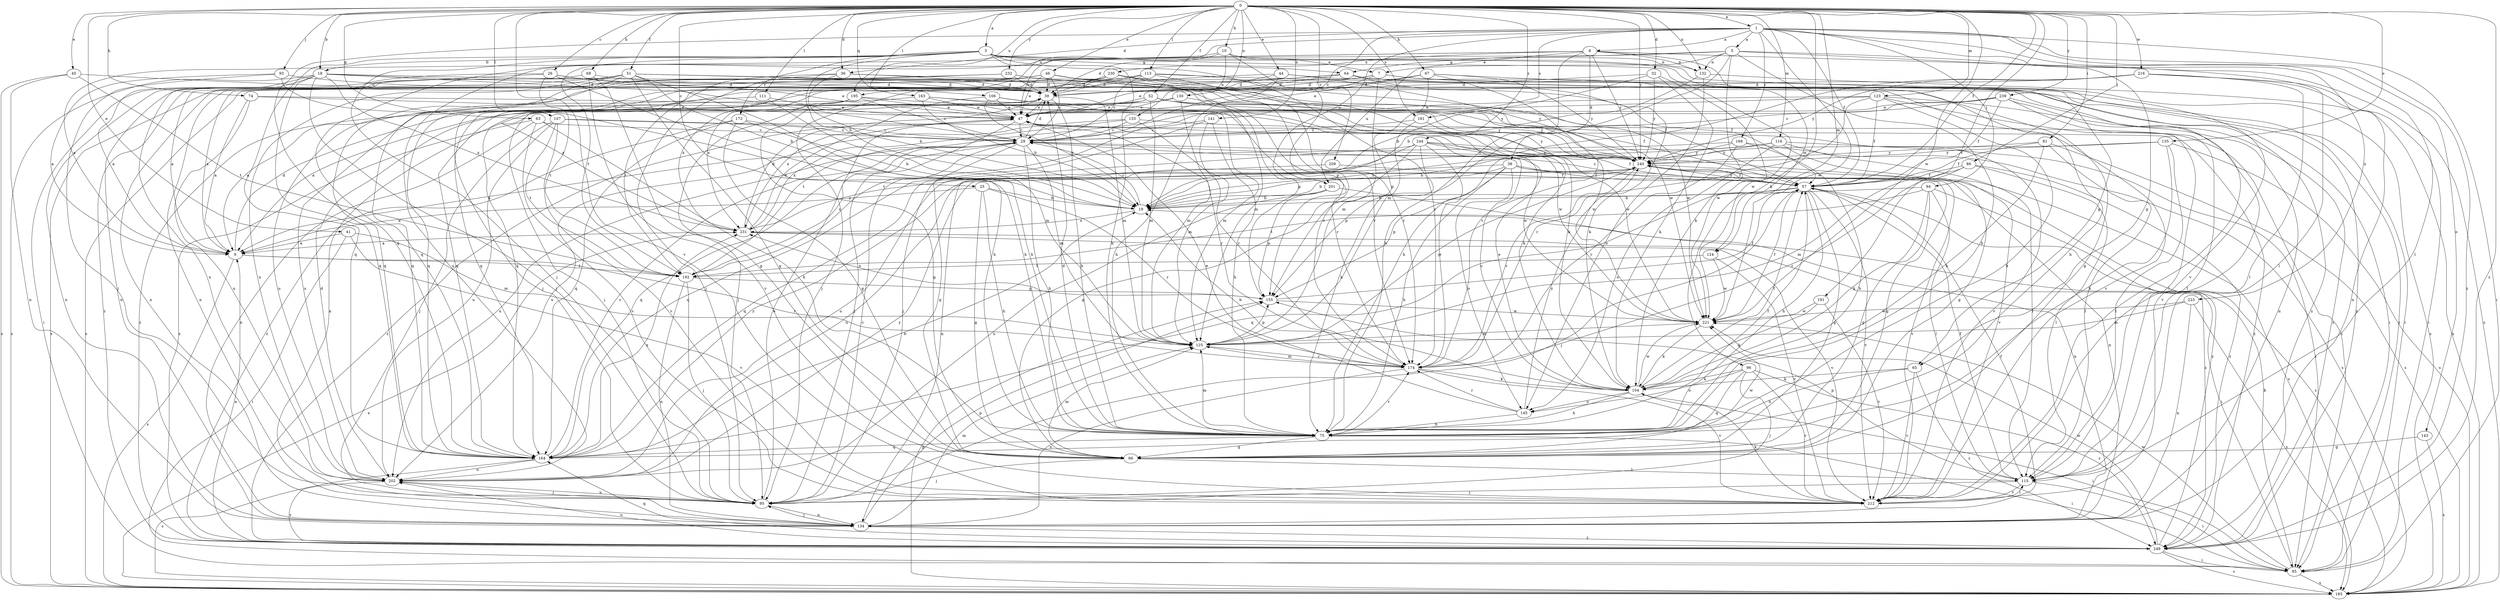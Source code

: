 strict digraph  {
0;
1;
3;
5;
6;
7;
9;
10;
18;
19;
25;
26;
29;
32;
36;
38;
39;
41;
44;
45;
46;
47;
51;
52;
57;
63;
64;
65;
66;
67;
68;
74;
75;
81;
85;
86;
93;
94;
95;
96;
104;
106;
107;
111;
113;
115;
116;
123;
124;
125;
130;
132;
133;
134;
135;
141;
143;
145;
155;
163;
164;
168;
172;
174;
181;
183;
191;
192;
195;
201;
202;
209;
212;
216;
221;
223;
230;
231;
232;
239;
240;
244;
249;
0 -> 1  [label=a];
0 -> 3  [label=a];
0 -> 10  [label=b];
0 -> 18  [label=b];
0 -> 25  [label=c];
0 -> 26  [label=c];
0 -> 32  [label=d];
0 -> 36  [label=d];
0 -> 41  [label=e];
0 -> 44  [label=e];
0 -> 45  [label=e];
0 -> 46  [label=e];
0 -> 51  [label=f];
0 -> 52  [label=f];
0 -> 57  [label=f];
0 -> 63  [label=g];
0 -> 67  [label=h];
0 -> 68  [label=h];
0 -> 74  [label=h];
0 -> 81  [label=i];
0 -> 86  [label=j];
0 -> 93  [label=j];
0 -> 96  [label=k];
0 -> 106  [label=l];
0 -> 107  [label=l];
0 -> 111  [label=l];
0 -> 113  [label=l];
0 -> 116  [label=m];
0 -> 123  [label=m];
0 -> 124  [label=m];
0 -> 130  [label=n];
0 -> 132  [label=n];
0 -> 135  [label=o];
0 -> 141  [label=o];
0 -> 163  [label=q];
0 -> 181  [label=s];
0 -> 191  [label=t];
0 -> 195  [label=u];
0 -> 209  [label=v];
0 -> 212  [label=v];
0 -> 216  [label=w];
0 -> 221  [label=w];
0 -> 232  [label=y];
0 -> 239  [label=y];
0 -> 240  [label=y];
0 -> 244  [label=z];
0 -> 249  [label=z];
1 -> 5  [label=a];
1 -> 6  [label=a];
1 -> 29  [label=c];
1 -> 36  [label=d];
1 -> 57  [label=f];
1 -> 85  [label=i];
1 -> 94  [label=j];
1 -> 115  [label=l];
1 -> 143  [label=o];
1 -> 164  [label=q];
1 -> 168  [label=r];
1 -> 181  [label=s];
1 -> 195  [label=u];
1 -> 201  [label=u];
1 -> 221  [label=w];
1 -> 223  [label=x];
1 -> 249  [label=z];
3 -> 18  [label=b];
3 -> 19  [label=b];
3 -> 64  [label=g];
3 -> 75  [label=h];
3 -> 95  [label=j];
3 -> 124  [label=m];
3 -> 164  [label=q];
3 -> 172  [label=r];
3 -> 174  [label=r];
3 -> 192  [label=t];
3 -> 212  [label=v];
3 -> 221  [label=w];
5 -> 64  [label=g];
5 -> 65  [label=g];
5 -> 75  [label=h];
5 -> 104  [label=k];
5 -> 115  [label=l];
5 -> 125  [label=m];
5 -> 132  [label=n];
5 -> 201  [label=u];
5 -> 202  [label=u];
6 -> 7  [label=a];
6 -> 38  [label=d];
6 -> 47  [label=e];
6 -> 65  [label=g];
6 -> 75  [label=h];
6 -> 132  [label=n];
6 -> 164  [label=q];
6 -> 183  [label=s];
6 -> 230  [label=x];
6 -> 240  [label=y];
7 -> 39  [label=d];
7 -> 47  [label=e];
7 -> 85  [label=i];
7 -> 125  [label=m];
7 -> 183  [label=s];
7 -> 231  [label=x];
9 -> 39  [label=d];
9 -> 174  [label=r];
9 -> 183  [label=s];
9 -> 192  [label=t];
10 -> 7  [label=a];
10 -> 9  [label=a];
10 -> 39  [label=d];
10 -> 132  [label=n];
10 -> 133  [label=n];
10 -> 155  [label=p];
18 -> 9  [label=a];
18 -> 29  [label=c];
18 -> 39  [label=d];
18 -> 95  [label=j];
18 -> 164  [label=q];
18 -> 183  [label=s];
18 -> 202  [label=u];
18 -> 212  [label=v];
18 -> 231  [label=x];
19 -> 29  [label=c];
19 -> 231  [label=x];
25 -> 9  [label=a];
25 -> 19  [label=b];
25 -> 66  [label=g];
25 -> 75  [label=h];
25 -> 174  [label=r];
26 -> 39  [label=d];
26 -> 47  [label=e];
26 -> 75  [label=h];
26 -> 85  [label=i];
26 -> 134  [label=n];
26 -> 192  [label=t];
29 -> 39  [label=d];
29 -> 66  [label=g];
29 -> 75  [label=h];
29 -> 125  [label=m];
29 -> 164  [label=q];
29 -> 202  [label=u];
29 -> 240  [label=y];
32 -> 19  [label=b];
32 -> 39  [label=d];
32 -> 104  [label=k];
32 -> 221  [label=w];
32 -> 240  [label=y];
36 -> 19  [label=b];
36 -> 39  [label=d];
36 -> 95  [label=j];
36 -> 192  [label=t];
36 -> 212  [label=v];
38 -> 19  [label=b];
38 -> 57  [label=f];
38 -> 66  [label=g];
38 -> 75  [label=h];
38 -> 145  [label=o];
38 -> 155  [label=p];
38 -> 202  [label=u];
38 -> 212  [label=v];
39 -> 47  [label=e];
39 -> 75  [label=h];
39 -> 125  [label=m];
41 -> 9  [label=a];
41 -> 85  [label=i];
41 -> 125  [label=m];
41 -> 212  [label=v];
44 -> 39  [label=d];
44 -> 75  [label=h];
44 -> 183  [label=s];
44 -> 240  [label=y];
44 -> 249  [label=z];
45 -> 39  [label=d];
45 -> 134  [label=n];
45 -> 183  [label=s];
45 -> 192  [label=t];
46 -> 29  [label=c];
46 -> 39  [label=d];
46 -> 47  [label=e];
46 -> 57  [label=f];
46 -> 104  [label=k];
46 -> 134  [label=n];
46 -> 164  [label=q];
46 -> 174  [label=r];
46 -> 183  [label=s];
47 -> 29  [label=c];
47 -> 95  [label=j];
47 -> 174  [label=r];
47 -> 212  [label=v];
47 -> 249  [label=z];
51 -> 9  [label=a];
51 -> 19  [label=b];
51 -> 39  [label=d];
51 -> 66  [label=g];
51 -> 75  [label=h];
51 -> 95  [label=j];
51 -> 155  [label=p];
51 -> 164  [label=q];
51 -> 174  [label=r];
51 -> 202  [label=u];
51 -> 249  [label=z];
52 -> 9  [label=a];
52 -> 47  [label=e];
52 -> 85  [label=i];
52 -> 95  [label=j];
52 -> 125  [label=m];
52 -> 221  [label=w];
52 -> 240  [label=y];
52 -> 249  [label=z];
57 -> 19  [label=b];
57 -> 29  [label=c];
57 -> 66  [label=g];
57 -> 75  [label=h];
57 -> 95  [label=j];
57 -> 164  [label=q];
57 -> 183  [label=s];
57 -> 212  [label=v];
57 -> 240  [label=y];
63 -> 29  [label=c];
63 -> 75  [label=h];
63 -> 134  [label=n];
63 -> 212  [label=v];
63 -> 249  [label=z];
64 -> 39  [label=d];
64 -> 66  [label=g];
64 -> 95  [label=j];
64 -> 104  [label=k];
64 -> 164  [label=q];
64 -> 249  [label=z];
65 -> 75  [label=h];
65 -> 104  [label=k];
65 -> 212  [label=v];
65 -> 249  [label=z];
66 -> 95  [label=j];
66 -> 115  [label=l];
66 -> 125  [label=m];
66 -> 221  [label=w];
67 -> 39  [label=d];
67 -> 47  [label=e];
67 -> 75  [label=h];
67 -> 155  [label=p];
67 -> 174  [label=r];
67 -> 240  [label=y];
68 -> 39  [label=d];
68 -> 66  [label=g];
68 -> 134  [label=n];
68 -> 212  [label=v];
74 -> 9  [label=a];
74 -> 47  [label=e];
74 -> 202  [label=u];
74 -> 221  [label=w];
75 -> 39  [label=d];
75 -> 57  [label=f];
75 -> 66  [label=g];
75 -> 85  [label=i];
75 -> 125  [label=m];
75 -> 164  [label=q];
75 -> 174  [label=r];
81 -> 57  [label=f];
81 -> 104  [label=k];
81 -> 115  [label=l];
81 -> 183  [label=s];
81 -> 240  [label=y];
85 -> 19  [label=b];
85 -> 183  [label=s];
85 -> 221  [label=w];
86 -> 57  [label=f];
86 -> 115  [label=l];
86 -> 125  [label=m];
86 -> 174  [label=r];
86 -> 249  [label=z];
93 -> 9  [label=a];
93 -> 39  [label=d];
93 -> 75  [label=h];
93 -> 95  [label=j];
94 -> 19  [label=b];
94 -> 66  [label=g];
94 -> 104  [label=k];
94 -> 115  [label=l];
94 -> 192  [label=t];
94 -> 249  [label=z];
95 -> 29  [label=c];
95 -> 47  [label=e];
95 -> 134  [label=n];
95 -> 202  [label=u];
96 -> 95  [label=j];
96 -> 104  [label=k];
96 -> 145  [label=o];
96 -> 164  [label=q];
96 -> 212  [label=v];
96 -> 249  [label=z];
104 -> 19  [label=b];
104 -> 29  [label=c];
104 -> 47  [label=e];
104 -> 57  [label=f];
104 -> 75  [label=h];
104 -> 85  [label=i];
104 -> 145  [label=o];
104 -> 221  [label=w];
106 -> 19  [label=b];
106 -> 47  [label=e];
106 -> 57  [label=f];
106 -> 104  [label=k];
106 -> 231  [label=x];
107 -> 29  [label=c];
107 -> 95  [label=j];
107 -> 192  [label=t];
107 -> 202  [label=u];
107 -> 212  [label=v];
107 -> 221  [label=w];
111 -> 47  [label=e];
111 -> 125  [label=m];
111 -> 202  [label=u];
113 -> 29  [label=c];
113 -> 39  [label=d];
113 -> 85  [label=i];
113 -> 164  [label=q];
113 -> 174  [label=r];
113 -> 221  [label=w];
113 -> 231  [label=x];
115 -> 57  [label=f];
115 -> 85  [label=i];
115 -> 95  [label=j];
115 -> 155  [label=p];
115 -> 212  [label=v];
116 -> 19  [label=b];
116 -> 66  [label=g];
116 -> 85  [label=i];
116 -> 115  [label=l];
116 -> 145  [label=o];
116 -> 202  [label=u];
116 -> 240  [label=y];
123 -> 47  [label=e];
123 -> 57  [label=f];
123 -> 75  [label=h];
123 -> 115  [label=l];
123 -> 134  [label=n];
123 -> 174  [label=r];
123 -> 192  [label=t];
124 -> 192  [label=t];
124 -> 212  [label=v];
124 -> 221  [label=w];
125 -> 155  [label=p];
125 -> 174  [label=r];
125 -> 240  [label=y];
130 -> 47  [label=e];
130 -> 125  [label=m];
130 -> 134  [label=n];
130 -> 221  [label=w];
132 -> 19  [label=b];
132 -> 145  [label=o];
132 -> 183  [label=s];
133 -> 29  [label=c];
133 -> 174  [label=r];
133 -> 202  [label=u];
133 -> 231  [label=x];
133 -> 249  [label=z];
134 -> 57  [label=f];
134 -> 95  [label=j];
134 -> 125  [label=m];
134 -> 155  [label=p];
134 -> 249  [label=z];
135 -> 19  [label=b];
135 -> 75  [label=h];
135 -> 115  [label=l];
135 -> 183  [label=s];
135 -> 240  [label=y];
141 -> 29  [label=c];
141 -> 75  [label=h];
141 -> 95  [label=j];
141 -> 125  [label=m];
143 -> 66  [label=g];
143 -> 183  [label=s];
145 -> 47  [label=e];
145 -> 75  [label=h];
145 -> 174  [label=r];
145 -> 240  [label=y];
155 -> 57  [label=f];
155 -> 221  [label=w];
155 -> 231  [label=x];
163 -> 19  [label=b];
163 -> 47  [label=e];
163 -> 125  [label=m];
163 -> 174  [label=r];
163 -> 202  [label=u];
164 -> 19  [label=b];
164 -> 29  [label=c];
164 -> 183  [label=s];
164 -> 202  [label=u];
164 -> 231  [label=x];
164 -> 240  [label=y];
168 -> 9  [label=a];
168 -> 75  [label=h];
168 -> 174  [label=r];
168 -> 183  [label=s];
168 -> 240  [label=y];
172 -> 19  [label=b];
172 -> 29  [label=c];
172 -> 66  [label=g];
172 -> 164  [label=q];
172 -> 249  [label=z];
174 -> 104  [label=k];
174 -> 125  [label=m];
174 -> 134  [label=n];
174 -> 212  [label=v];
181 -> 29  [label=c];
181 -> 75  [label=h];
181 -> 240  [label=y];
183 -> 155  [label=p];
183 -> 231  [label=x];
191 -> 104  [label=k];
191 -> 212  [label=v];
191 -> 221  [label=w];
192 -> 29  [label=c];
192 -> 95  [label=j];
192 -> 134  [label=n];
192 -> 155  [label=p];
195 -> 9  [label=a];
195 -> 29  [label=c];
195 -> 47  [label=e];
195 -> 66  [label=g];
195 -> 95  [label=j];
195 -> 240  [label=y];
201 -> 19  [label=b];
201 -> 134  [label=n];
201 -> 155  [label=p];
201 -> 202  [label=u];
202 -> 39  [label=d];
202 -> 95  [label=j];
202 -> 240  [label=y];
202 -> 249  [label=z];
209 -> 57  [label=f];
209 -> 164  [label=q];
212 -> 104  [label=k];
212 -> 115  [label=l];
216 -> 39  [label=d];
216 -> 75  [label=h];
216 -> 85  [label=i];
216 -> 115  [label=l];
216 -> 134  [label=n];
216 -> 240  [label=y];
221 -> 57  [label=f];
221 -> 104  [label=k];
221 -> 125  [label=m];
223 -> 125  [label=m];
223 -> 134  [label=n];
223 -> 183  [label=s];
223 -> 221  [label=w];
230 -> 9  [label=a];
230 -> 39  [label=d];
230 -> 85  [label=i];
230 -> 125  [label=m];
230 -> 164  [label=q];
230 -> 221  [label=w];
230 -> 231  [label=x];
231 -> 9  [label=a];
231 -> 39  [label=d];
231 -> 47  [label=e];
231 -> 85  [label=i];
231 -> 212  [label=v];
231 -> 240  [label=y];
232 -> 39  [label=d];
232 -> 57  [label=f];
232 -> 134  [label=n];
232 -> 164  [label=q];
232 -> 240  [label=y];
239 -> 29  [label=c];
239 -> 47  [label=e];
239 -> 57  [label=f];
239 -> 115  [label=l];
239 -> 192  [label=t];
239 -> 212  [label=v];
239 -> 249  [label=z];
240 -> 57  [label=f];
240 -> 134  [label=n];
240 -> 174  [label=r];
240 -> 183  [label=s];
244 -> 57  [label=f];
244 -> 66  [label=g];
244 -> 134  [label=n];
244 -> 155  [label=p];
244 -> 164  [label=q];
244 -> 174  [label=r];
244 -> 212  [label=v];
244 -> 240  [label=y];
249 -> 9  [label=a];
249 -> 85  [label=i];
249 -> 164  [label=q];
249 -> 183  [label=s];
249 -> 202  [label=u];
249 -> 221  [label=w];
249 -> 240  [label=y];
}
